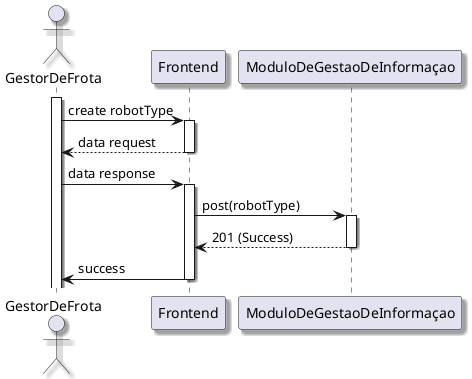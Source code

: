 @startuml

skinparam handwritten false
skinparam monochrome false
skinparam packageStyle rect
skinparam defaultFontName FG Virgil
skinparam shadowing true

actor GestorDeFrota as GestorDeFrota
activate GestorDeFrota
GestorDeFrota -> Frontend: create robotType
activate Frontend
Frontend --> GestorDeFrota: data request
deactivate Frontend
GestorDeFrota -> Frontend: data response
activate Frontend
Frontend -> ModuloDeGestaoDeInformaçao: post(robotType)
activate ModuloDeGestaoDeInformaçao
ModuloDeGestaoDeInformaçao --> Frontend: 201 (Success)
deactivate ModuloDeGestaoDeInformaçao
Frontend -> GestorDeFrota: success
deactivate Frontend

@enduml